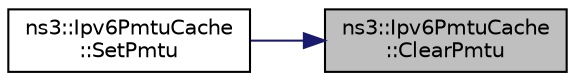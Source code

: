 digraph "ns3::Ipv6PmtuCache::ClearPmtu"
{
 // LATEX_PDF_SIZE
  edge [fontname="Helvetica",fontsize="10",labelfontname="Helvetica",labelfontsize="10"];
  node [fontname="Helvetica",fontsize="10",shape=record];
  rankdir="RL";
  Node1 [label="ns3::Ipv6PmtuCache\l::ClearPmtu",height=0.2,width=0.4,color="black", fillcolor="grey75", style="filled", fontcolor="black",tooltip="Clears the Path MTU for the specific destination."];
  Node1 -> Node2 [dir="back",color="midnightblue",fontsize="10",style="solid",fontname="Helvetica"];
  Node2 [label="ns3::Ipv6PmtuCache\l::SetPmtu",height=0.2,width=0.4,color="black", fillcolor="white", style="filled",URL="$classns3_1_1_ipv6_pmtu_cache.html#af4a1d20727ca7665c68aed0e3ce7c2e1",tooltip="Sets the Path MTU for the specific destination."];
}
